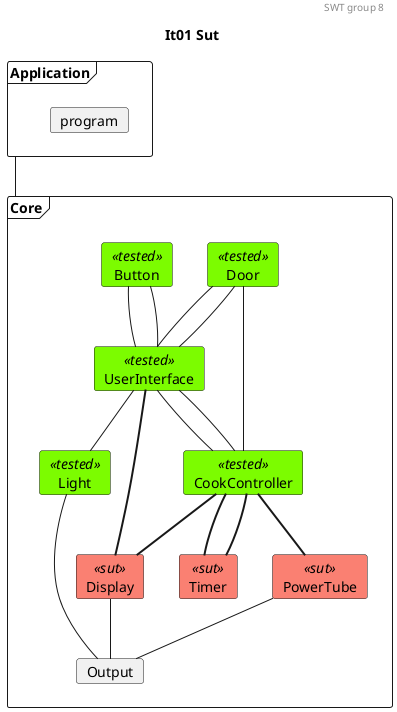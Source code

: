 @startuml

'Testing colors:
skinparam card{
    backgroundColor<<tested>> lawngreen
    backgroundColor<<sut>> salmon
    backgroundColor<<test>> salmon
    backgroundColor<<fake>> gold
}

header SWT group 8
title It01 Sut

frame Application{
    card program
}

frame Core{
'0.
    card Door<<tested>>
    card Button<<tested>>

'1.
    card UserInterface<<tested>>

'2.
    card CookController<<tested>>
    card Light<<tested>>

'3.
    card Timer<<sut>>
    card PowerTube<<sut>>
    card Display<<sut>>

'4 
    card Output


}
Application -- Core

'Relations projects
' 0. to 1.
Door -- UserInterface
Door -- UserInterface

Button -- UserInterface
Button -- UserInterface


'Relations CookController:
'1.
UserInterface -- CookController
UserInterface -- CookController
'1. to 2.
Door - CookController


CookController -[thickness=2]- PowerTube

'1. to 2.
UserInterface -[thickness=2]- Display
UserInterface -- Light
CookController -[thickness=2]- Display

CookController -[thickness=2]- Timer
CookController -[thickness=2]- Timer 


' Relations 2. to 3.
Light -- Output
Display -- Output
PowerTube -- Output



@enduml
